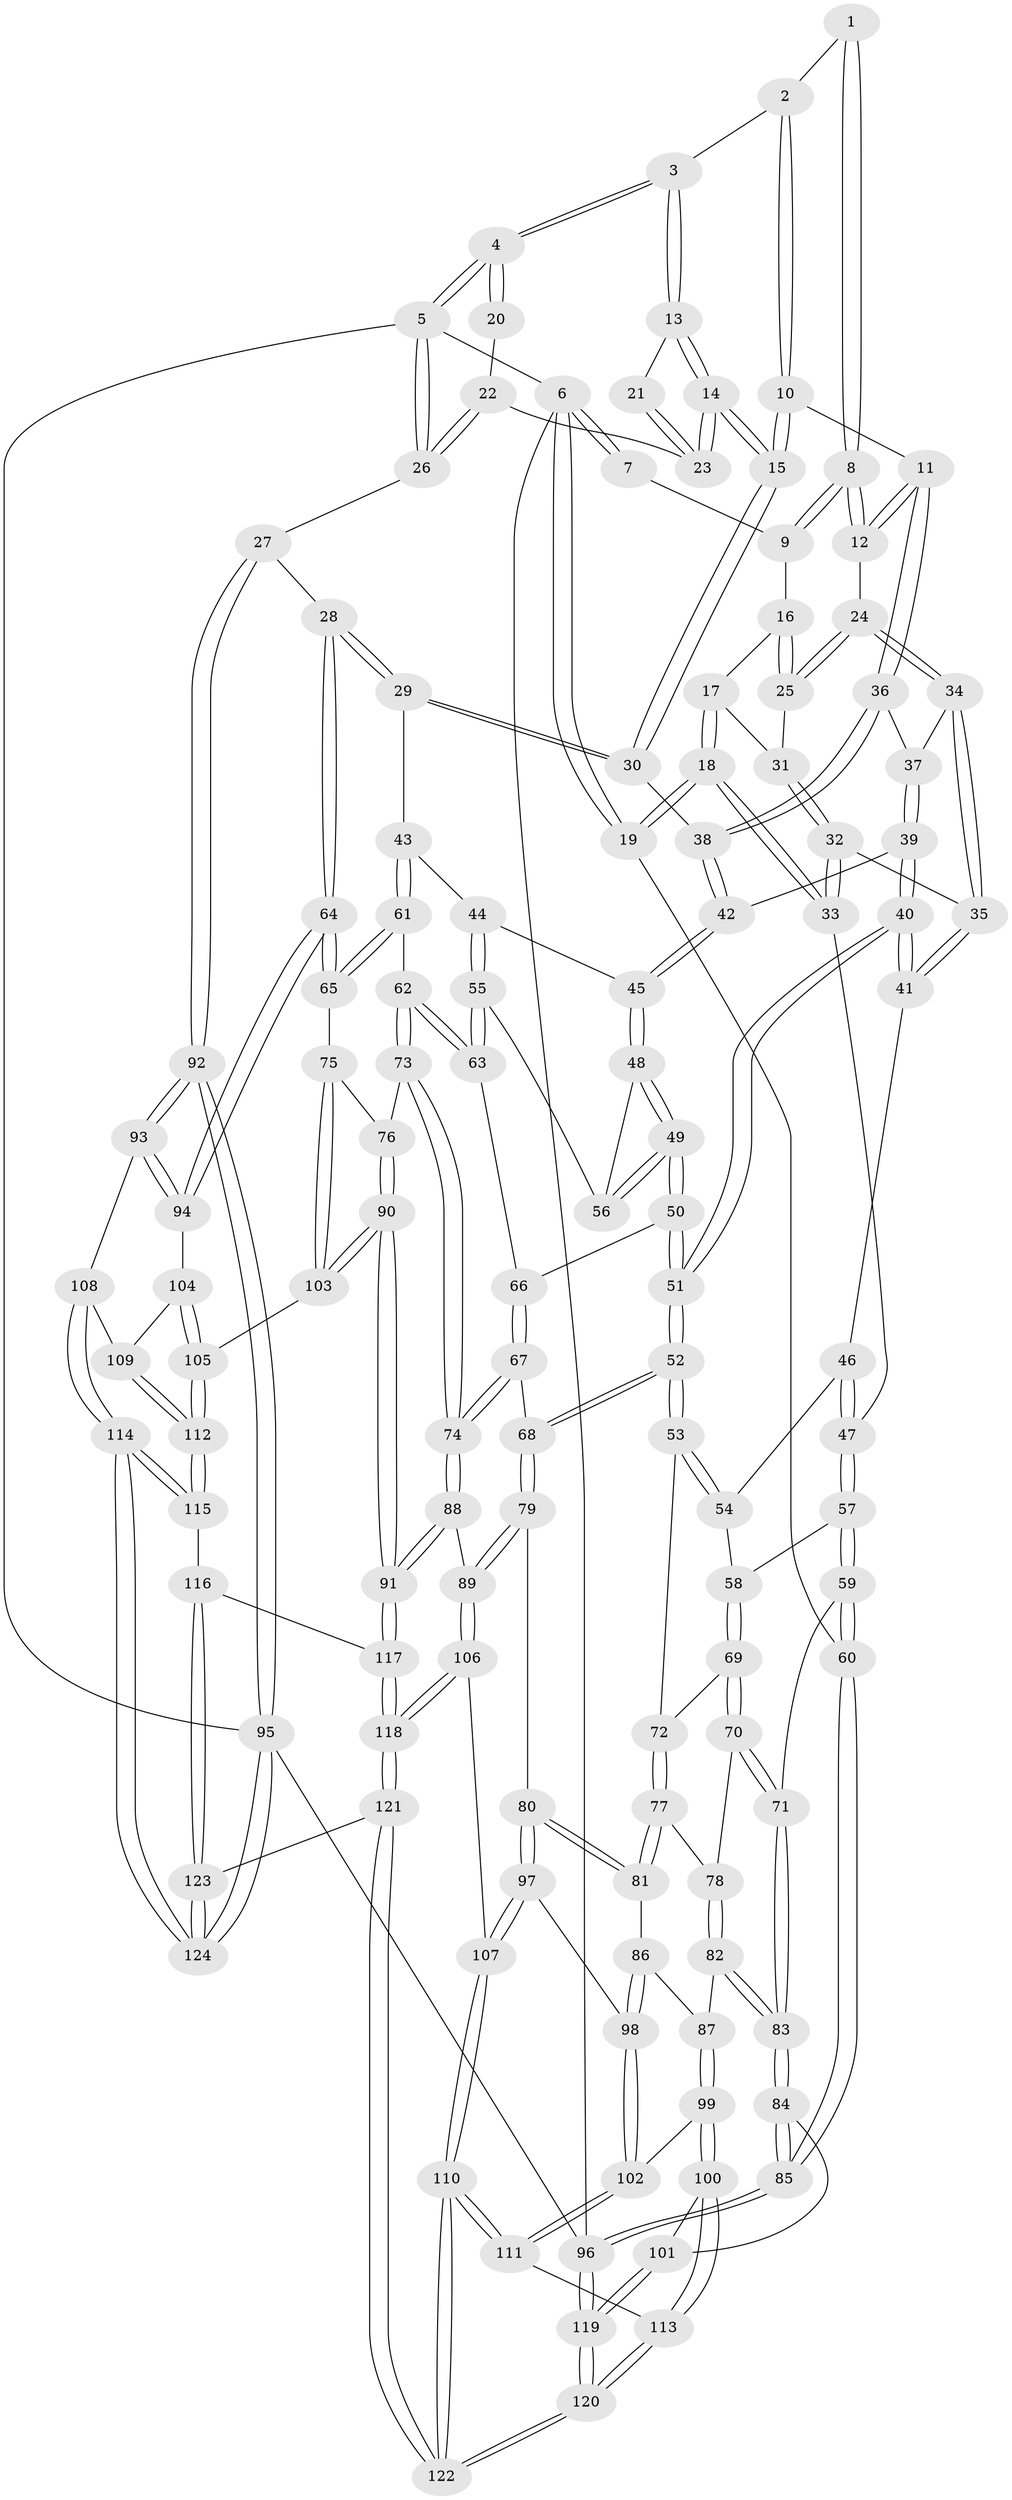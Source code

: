 // Generated by graph-tools (version 1.1) at 2025/11/02/27/25 16:11:54]
// undirected, 124 vertices, 307 edges
graph export_dot {
graph [start="1"]
  node [color=gray90,style=filled];
  1 [pos="+0.45046784587567645+0"];
  2 [pos="+0.5837881665552173+0"];
  3 [pos="+0.6723696568360286+0"];
  4 [pos="+1+0"];
  5 [pos="+1+0"];
  6 [pos="+0+0"];
  7 [pos="+0.14328282752971885+0"];
  8 [pos="+0.3617898204361145+0.16557892860412649"];
  9 [pos="+0.15881561432453253+0"];
  10 [pos="+0.5672379560601277+0"];
  11 [pos="+0.4534287482865998+0.21485214182085874"];
  12 [pos="+0.3644690547445236+0.17582333993155935"];
  13 [pos="+0.7384942740724393+0.08594826347482151"];
  14 [pos="+0.7067410449969922+0.21525883801898069"];
  15 [pos="+0.656490161199661+0.25919956150574675"];
  16 [pos="+0.12894188265760537+0.0728355625057666"];
  17 [pos="+0+0.1842817010293275"];
  18 [pos="+0+0.32599667716972125"];
  19 [pos="+0+0.328991338370852"];
  20 [pos="+0.8718991215896613+0.09665160007169613"];
  21 [pos="+0.8217196476213374+0.10143724380530685"];
  22 [pos="+0.8589459738906213+0.21404098977969574"];
  23 [pos="+0.8048976778169318+0.20928767445838195"];
  24 [pos="+0.30515579396012243+0.21696601782414535"];
  25 [pos="+0.20060101795249896+0.2231913768155832"];
  26 [pos="+1+0.3960255346920111"];
  27 [pos="+1+0.4517261272609078"];
  28 [pos="+1+0.4687856252723817"];
  29 [pos="+0.7055519046900197+0.40077454522921574"];
  30 [pos="+0.6428555964863065+0.2822220911495968"];
  31 [pos="+0.1996684508500752+0.22433793023018206"];
  32 [pos="+0.1518733147457585+0.30018809551758613"];
  33 [pos="+0+0.36841880880197797"];
  34 [pos="+0.2995119430659332+0.33428898066038376"];
  35 [pos="+0.2595379651034473+0.38316249393644086"];
  36 [pos="+0.4611211294778585+0.22369051869474682"];
  37 [pos="+0.39195394073972667+0.35652325936432094"];
  38 [pos="+0.5736298382450667+0.2784724222128487"];
  39 [pos="+0.4022752391839765+0.4091219723424927"];
  40 [pos="+0.32115069200222995+0.47055446585659333"];
  41 [pos="+0.2616720165532242+0.42428390753515255"];
  42 [pos="+0.4710619113970068+0.43158687968870907"];
  43 [pos="+0.695179774608844+0.4177622923535984"];
  44 [pos="+0.5838655004270392+0.4562345002761754"];
  45 [pos="+0.47627965609694284+0.44441660919582215"];
  46 [pos="+0.23333974624430218+0.4381175827735934"];
  47 [pos="+0.08194600190123756+0.44670493163114944"];
  48 [pos="+0.4759572982396259+0.4606976194125023"];
  49 [pos="+0.4144373892041582+0.5395143130963127"];
  50 [pos="+0.4142835087390068+0.5396850642153199"];
  51 [pos="+0.3402734067572541+0.5734893293297146"];
  52 [pos="+0.33770913013835757+0.5812959100024598"];
  53 [pos="+0.29071512613602457+0.5898459872325855"];
  54 [pos="+0.20859880650326426+0.5132988399149406"];
  55 [pos="+0.5284459653733785+0.5313682225412479"];
  56 [pos="+0.5228860437259997+0.5250509169599806"];
  57 [pos="+0.10199089843456768+0.49602690177454467"];
  58 [pos="+0.13979188345548355+0.5412462993512673"];
  59 [pos="+0.03971253175885474+0.6017706898922267"];
  60 [pos="+0+0.4870098612880933"];
  61 [pos="+0.6669992526748458+0.5272623611201098"];
  62 [pos="+0.5644278985429266+0.5919105983567636"];
  63 [pos="+0.5393083685683897+0.5669782215588303"];
  64 [pos="+0.8296751143349914+0.6900579071302962"];
  65 [pos="+0.763041276959786+0.6884168346672999"];
  66 [pos="+0.4944221587198086+0.5684306155710528"];
  67 [pos="+0.4051402659272565+0.6519962717440861"];
  68 [pos="+0.36594637242977723+0.6342097937933595"];
  69 [pos="+0.1542015121060785+0.5931796218800467"];
  70 [pos="+0.10408337596835116+0.6376213177654233"];
  71 [pos="+0.0761404913143422+0.6494948695624215"];
  72 [pos="+0.22429823439169783+0.6201250117230702"];
  73 [pos="+0.5573011626407776+0.6584194661751878"];
  74 [pos="+0.4831756823570196+0.7033718923971233"];
  75 [pos="+0.7379855815349619+0.7014735332788363"];
  76 [pos="+0.583037434801468+0.6729481932227849"];
  77 [pos="+0.21648225271829682+0.6684500304178166"];
  78 [pos="+0.15482124460485241+0.6876564105360303"];
  79 [pos="+0.3079360729806091+0.7564516107860726"];
  80 [pos="+0.2912856225314457+0.7630284190044393"];
  81 [pos="+0.2300198723068524+0.7355333095761216"];
  82 [pos="+0.1408428013103489+0.7482696187983375"];
  83 [pos="+0.032472828893822796+0.748587256247385"];
  84 [pos="+0+0.8094701957986687"];
  85 [pos="+0+0.8281071058066036"];
  86 [pos="+0.20127788187691406+0.748891811682319"];
  87 [pos="+0.16661516522645106+0.758439372009838"];
  88 [pos="+0.47192285939129763+0.8367705528198345"];
  89 [pos="+0.45349793036242925+0.8432095923857857"];
  90 [pos="+0.6150972069470406+0.8487364744607757"];
  91 [pos="+0.5621841298942847+0.8808707991836074"];
  92 [pos="+1+1"];
  93 [pos="+1+0.9350421558376204"];
  94 [pos="+0.8398291151600522+0.721833271002162"];
  95 [pos="+1+1"];
  96 [pos="+0+1"];
  97 [pos="+0.2729265512123604+0.8226177066759632"];
  98 [pos="+0.21647856849611477+0.8556581437349734"];
  99 [pos="+0.16601560210938307+0.8634995828637849"];
  100 [pos="+0.09560556537583437+0.8934967444546467"];
  101 [pos="+0.09117308079647299+0.8928203794480938"];
  102 [pos="+0.2024715535593289+0.8673188866004842"];
  103 [pos="+0.6553918615614156+0.8368921247357427"];
  104 [pos="+0.8204639778182661+0.7983870617926282"];
  105 [pos="+0.7102518097778793+0.8740977745065287"];
  106 [pos="+0.3994090767104383+0.9002086377697865"];
  107 [pos="+0.3280547075190545+0.9017960574324906"];
  108 [pos="+0.8595522122744828+0.8930374679217012"];
  109 [pos="+0.8210041689716367+0.8749872580181605"];
  110 [pos="+0.26455062218965986+0.9523696907287437"];
  111 [pos="+0.24374877834673944+0.934626806547557"];
  112 [pos="+0.7565048881124451+0.9298447343162141"];
  113 [pos="+0.14332958817123004+0.9574832195545809"];
  114 [pos="+0.7921971894290147+1"];
  115 [pos="+0.757739357820314+0.9636669446863811"];
  116 [pos="+0.5810105836068286+0.9640486773545838"];
  117 [pos="+0.5699097753112635+0.9294116712760788"];
  118 [pos="+0.4016509577231349+1"];
  119 [pos="+0+1"];
  120 [pos="+0.2386559787001008+1"];
  121 [pos="+0.3602630854845694+1"];
  122 [pos="+0.2558376556291343+1"];
  123 [pos="+0.578491182289192+1"];
  124 [pos="+0.9386296964340822+1"];
  1 -- 2;
  1 -- 8;
  1 -- 8;
  2 -- 3;
  2 -- 10;
  2 -- 10;
  3 -- 4;
  3 -- 4;
  3 -- 13;
  3 -- 13;
  4 -- 5;
  4 -- 5;
  4 -- 20;
  4 -- 20;
  5 -- 6;
  5 -- 26;
  5 -- 26;
  5 -- 95;
  6 -- 7;
  6 -- 7;
  6 -- 19;
  6 -- 19;
  6 -- 96;
  7 -- 9;
  8 -- 9;
  8 -- 9;
  8 -- 12;
  8 -- 12;
  9 -- 16;
  10 -- 11;
  10 -- 15;
  10 -- 15;
  11 -- 12;
  11 -- 12;
  11 -- 36;
  11 -- 36;
  12 -- 24;
  13 -- 14;
  13 -- 14;
  13 -- 21;
  14 -- 15;
  14 -- 15;
  14 -- 23;
  14 -- 23;
  15 -- 30;
  15 -- 30;
  16 -- 17;
  16 -- 25;
  16 -- 25;
  17 -- 18;
  17 -- 18;
  17 -- 31;
  18 -- 19;
  18 -- 19;
  18 -- 33;
  18 -- 33;
  19 -- 60;
  20 -- 22;
  21 -- 23;
  21 -- 23;
  22 -- 23;
  22 -- 26;
  22 -- 26;
  24 -- 25;
  24 -- 25;
  24 -- 34;
  24 -- 34;
  25 -- 31;
  26 -- 27;
  27 -- 28;
  27 -- 92;
  27 -- 92;
  28 -- 29;
  28 -- 29;
  28 -- 64;
  28 -- 64;
  29 -- 30;
  29 -- 30;
  29 -- 43;
  30 -- 38;
  31 -- 32;
  31 -- 32;
  32 -- 33;
  32 -- 33;
  32 -- 35;
  33 -- 47;
  34 -- 35;
  34 -- 35;
  34 -- 37;
  35 -- 41;
  35 -- 41;
  36 -- 37;
  36 -- 38;
  36 -- 38;
  37 -- 39;
  37 -- 39;
  38 -- 42;
  38 -- 42;
  39 -- 40;
  39 -- 40;
  39 -- 42;
  40 -- 41;
  40 -- 41;
  40 -- 51;
  40 -- 51;
  41 -- 46;
  42 -- 45;
  42 -- 45;
  43 -- 44;
  43 -- 61;
  43 -- 61;
  44 -- 45;
  44 -- 55;
  44 -- 55;
  45 -- 48;
  45 -- 48;
  46 -- 47;
  46 -- 47;
  46 -- 54;
  47 -- 57;
  47 -- 57;
  48 -- 49;
  48 -- 49;
  48 -- 56;
  49 -- 50;
  49 -- 50;
  49 -- 56;
  49 -- 56;
  50 -- 51;
  50 -- 51;
  50 -- 66;
  51 -- 52;
  51 -- 52;
  52 -- 53;
  52 -- 53;
  52 -- 68;
  52 -- 68;
  53 -- 54;
  53 -- 54;
  53 -- 72;
  54 -- 58;
  55 -- 56;
  55 -- 63;
  55 -- 63;
  57 -- 58;
  57 -- 59;
  57 -- 59;
  58 -- 69;
  58 -- 69;
  59 -- 60;
  59 -- 60;
  59 -- 71;
  60 -- 85;
  60 -- 85;
  61 -- 62;
  61 -- 65;
  61 -- 65;
  62 -- 63;
  62 -- 63;
  62 -- 73;
  62 -- 73;
  63 -- 66;
  64 -- 65;
  64 -- 65;
  64 -- 94;
  64 -- 94;
  65 -- 75;
  66 -- 67;
  66 -- 67;
  67 -- 68;
  67 -- 74;
  67 -- 74;
  68 -- 79;
  68 -- 79;
  69 -- 70;
  69 -- 70;
  69 -- 72;
  70 -- 71;
  70 -- 71;
  70 -- 78;
  71 -- 83;
  71 -- 83;
  72 -- 77;
  72 -- 77;
  73 -- 74;
  73 -- 74;
  73 -- 76;
  74 -- 88;
  74 -- 88;
  75 -- 76;
  75 -- 103;
  75 -- 103;
  76 -- 90;
  76 -- 90;
  77 -- 78;
  77 -- 81;
  77 -- 81;
  78 -- 82;
  78 -- 82;
  79 -- 80;
  79 -- 89;
  79 -- 89;
  80 -- 81;
  80 -- 81;
  80 -- 97;
  80 -- 97;
  81 -- 86;
  82 -- 83;
  82 -- 83;
  82 -- 87;
  83 -- 84;
  83 -- 84;
  84 -- 85;
  84 -- 85;
  84 -- 101;
  85 -- 96;
  85 -- 96;
  86 -- 87;
  86 -- 98;
  86 -- 98;
  87 -- 99;
  87 -- 99;
  88 -- 89;
  88 -- 91;
  88 -- 91;
  89 -- 106;
  89 -- 106;
  90 -- 91;
  90 -- 91;
  90 -- 103;
  90 -- 103;
  91 -- 117;
  91 -- 117;
  92 -- 93;
  92 -- 93;
  92 -- 95;
  92 -- 95;
  93 -- 94;
  93 -- 94;
  93 -- 108;
  94 -- 104;
  95 -- 124;
  95 -- 124;
  95 -- 96;
  96 -- 119;
  96 -- 119;
  97 -- 98;
  97 -- 107;
  97 -- 107;
  98 -- 102;
  98 -- 102;
  99 -- 100;
  99 -- 100;
  99 -- 102;
  100 -- 101;
  100 -- 113;
  100 -- 113;
  101 -- 119;
  101 -- 119;
  102 -- 111;
  102 -- 111;
  103 -- 105;
  104 -- 105;
  104 -- 105;
  104 -- 109;
  105 -- 112;
  105 -- 112;
  106 -- 107;
  106 -- 118;
  106 -- 118;
  107 -- 110;
  107 -- 110;
  108 -- 109;
  108 -- 114;
  108 -- 114;
  109 -- 112;
  109 -- 112;
  110 -- 111;
  110 -- 111;
  110 -- 122;
  110 -- 122;
  111 -- 113;
  112 -- 115;
  112 -- 115;
  113 -- 120;
  113 -- 120;
  114 -- 115;
  114 -- 115;
  114 -- 124;
  114 -- 124;
  115 -- 116;
  116 -- 117;
  116 -- 123;
  116 -- 123;
  117 -- 118;
  117 -- 118;
  118 -- 121;
  118 -- 121;
  119 -- 120;
  119 -- 120;
  120 -- 122;
  120 -- 122;
  121 -- 122;
  121 -- 122;
  121 -- 123;
  123 -- 124;
  123 -- 124;
}
